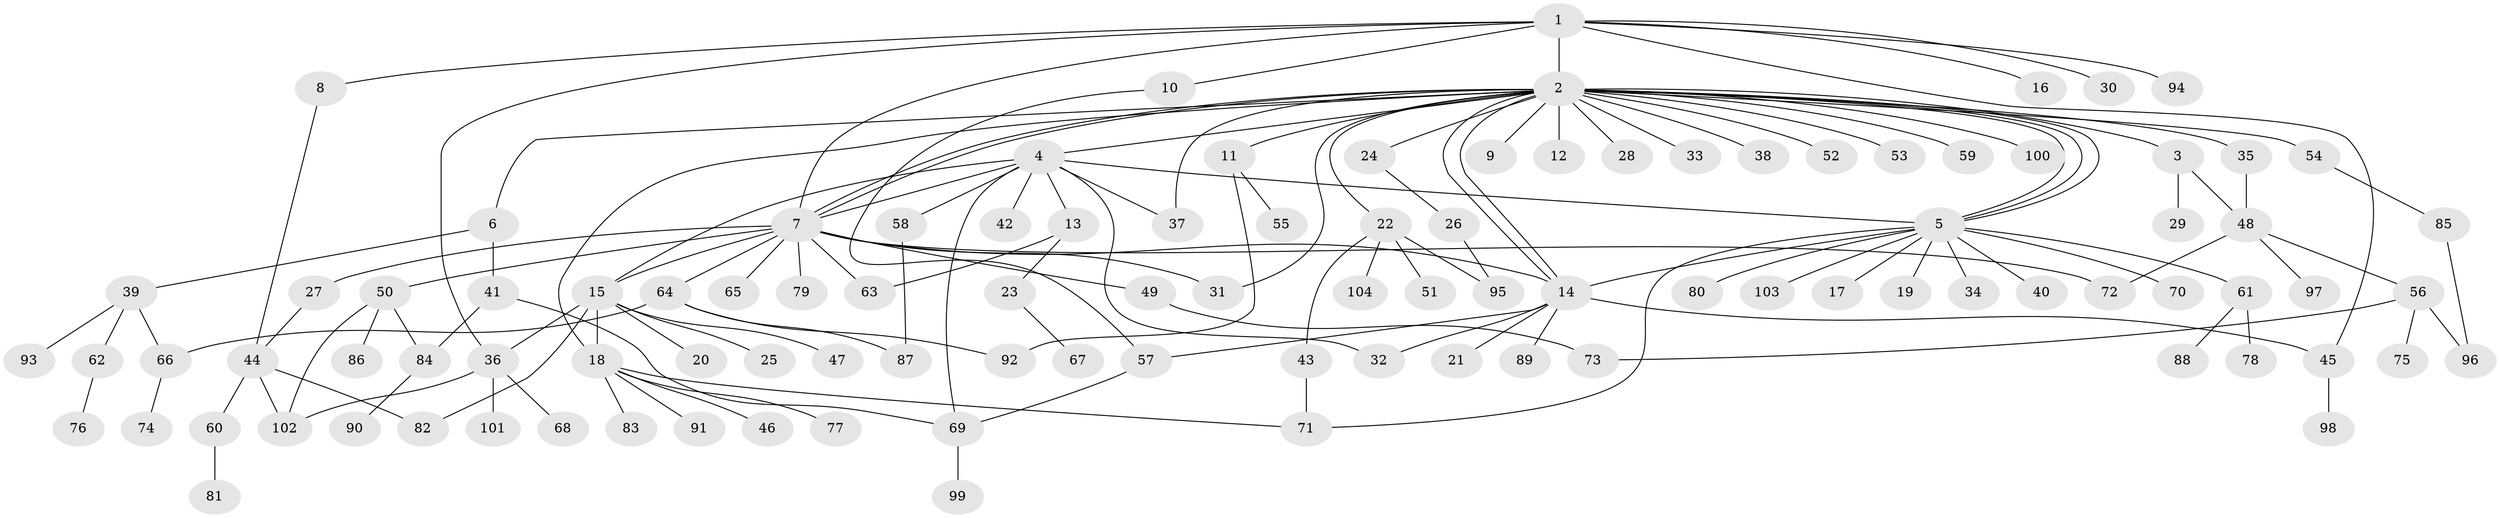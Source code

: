 // coarse degree distribution, {10: 0.038461538461538464, 12: 0.019230769230769232, 2: 0.1346153846153846, 9: 0.019230769230769232, 11: 0.019230769230769232, 6: 0.07692307692307693, 5: 0.019230769230769232, 3: 0.21153846153846154, 1: 0.38461538461538464, 4: 0.07692307692307693}
// Generated by graph-tools (version 1.1) at 2025/50/03/04/25 22:50:21]
// undirected, 104 vertices, 138 edges
graph export_dot {
  node [color=gray90,style=filled];
  1;
  2;
  3;
  4;
  5;
  6;
  7;
  8;
  9;
  10;
  11;
  12;
  13;
  14;
  15;
  16;
  17;
  18;
  19;
  20;
  21;
  22;
  23;
  24;
  25;
  26;
  27;
  28;
  29;
  30;
  31;
  32;
  33;
  34;
  35;
  36;
  37;
  38;
  39;
  40;
  41;
  42;
  43;
  44;
  45;
  46;
  47;
  48;
  49;
  50;
  51;
  52;
  53;
  54;
  55;
  56;
  57;
  58;
  59;
  60;
  61;
  62;
  63;
  64;
  65;
  66;
  67;
  68;
  69;
  70;
  71;
  72;
  73;
  74;
  75;
  76;
  77;
  78;
  79;
  80;
  81;
  82;
  83;
  84;
  85;
  86;
  87;
  88;
  89;
  90;
  91;
  92;
  93;
  94;
  95;
  96;
  97;
  98;
  99;
  100;
  101;
  102;
  103;
  104;
  1 -- 2;
  1 -- 7;
  1 -- 8;
  1 -- 10;
  1 -- 16;
  1 -- 30;
  1 -- 36;
  1 -- 45;
  1 -- 94;
  2 -- 3;
  2 -- 4;
  2 -- 5;
  2 -- 5;
  2 -- 5;
  2 -- 6;
  2 -- 7;
  2 -- 7;
  2 -- 9;
  2 -- 11;
  2 -- 12;
  2 -- 14;
  2 -- 14;
  2 -- 18;
  2 -- 22;
  2 -- 24;
  2 -- 28;
  2 -- 31;
  2 -- 33;
  2 -- 35;
  2 -- 37;
  2 -- 38;
  2 -- 52;
  2 -- 53;
  2 -- 54;
  2 -- 59;
  2 -- 100;
  3 -- 29;
  3 -- 48;
  4 -- 5;
  4 -- 7;
  4 -- 13;
  4 -- 15;
  4 -- 32;
  4 -- 37;
  4 -- 42;
  4 -- 58;
  4 -- 69;
  5 -- 14;
  5 -- 17;
  5 -- 19;
  5 -- 34;
  5 -- 40;
  5 -- 61;
  5 -- 70;
  5 -- 71;
  5 -- 80;
  5 -- 103;
  6 -- 39;
  6 -- 41;
  7 -- 14;
  7 -- 15;
  7 -- 27;
  7 -- 31;
  7 -- 49;
  7 -- 50;
  7 -- 63;
  7 -- 64;
  7 -- 65;
  7 -- 72;
  7 -- 79;
  8 -- 44;
  10 -- 57;
  11 -- 55;
  11 -- 92;
  13 -- 23;
  13 -- 63;
  14 -- 21;
  14 -- 32;
  14 -- 45;
  14 -- 57;
  14 -- 89;
  15 -- 18;
  15 -- 20;
  15 -- 25;
  15 -- 36;
  15 -- 47;
  15 -- 82;
  18 -- 46;
  18 -- 71;
  18 -- 77;
  18 -- 83;
  18 -- 91;
  22 -- 43;
  22 -- 51;
  22 -- 95;
  22 -- 104;
  23 -- 67;
  24 -- 26;
  26 -- 95;
  27 -- 44;
  35 -- 48;
  36 -- 68;
  36 -- 101;
  36 -- 102;
  39 -- 62;
  39 -- 66;
  39 -- 93;
  41 -- 69;
  41 -- 84;
  43 -- 71;
  44 -- 60;
  44 -- 82;
  44 -- 102;
  45 -- 98;
  48 -- 56;
  48 -- 72;
  48 -- 97;
  49 -- 73;
  50 -- 84;
  50 -- 86;
  50 -- 102;
  54 -- 85;
  56 -- 73;
  56 -- 75;
  56 -- 96;
  57 -- 69;
  58 -- 87;
  60 -- 81;
  61 -- 78;
  61 -- 88;
  62 -- 76;
  64 -- 66;
  64 -- 87;
  64 -- 92;
  66 -- 74;
  69 -- 99;
  84 -- 90;
  85 -- 96;
}
